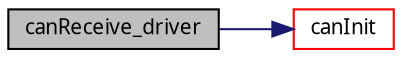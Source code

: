 digraph G
{
  edge [fontname="FreeSans.ttf",fontsize=10,labelfontname="FreeSans.ttf",labelfontsize=10];
  node [fontname="FreeSans.ttf",fontsize=10,shape=record];
  rankdir=LR;
  Node1 [label="canReceive_driver",height=0.2,width=0.4,color="black", fillcolor="grey75", style="filled" fontcolor="black"];
  Node1 -> Node2 [color="midnightblue",fontsize=10,style="solid",fontname="FreeSans.ttf"];
  Node2 [label="canInit",height=0.2,width=0.4,color="red", fillcolor="white", style="filled",URL="$can__peak__win32_8c.html#9f623ce2d3a68e90dfdb1ff0d54a9b57"];
}
